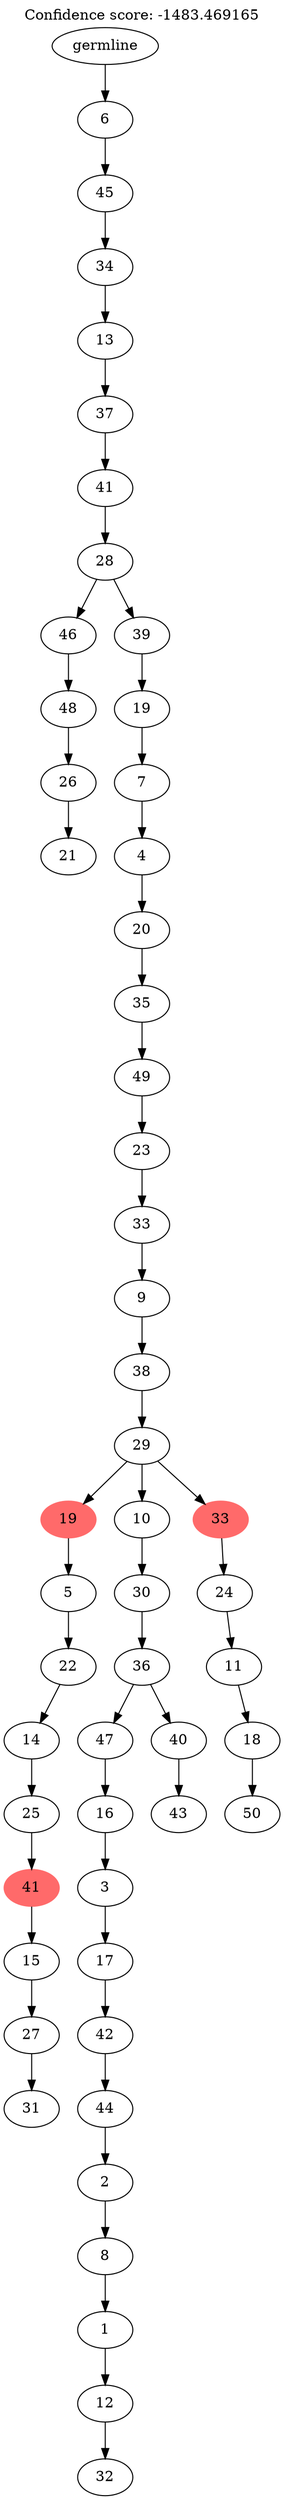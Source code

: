 digraph g {
	"52" -> "53";
	"53" [label="21"];
	"51" -> "52";
	"52" [label="26"];
	"50" -> "51";
	"51" [label="48"];
	"48" -> "49";
	"49" [label="31"];
	"47" -> "48";
	"48" [label="27"];
	"46" -> "47";
	"47" [label="15"];
	"45" -> "46";
	"46" [color=indianred1, style=filled, label="41"];
	"44" -> "45";
	"45" [label="25"];
	"43" -> "44";
	"44" [label="14"];
	"42" -> "43";
	"43" [label="22"];
	"41" -> "42";
	"42" [label="5"];
	"39" -> "40";
	"40" [label="32"];
	"38" -> "39";
	"39" [label="12"];
	"37" -> "38";
	"38" [label="1"];
	"36" -> "37";
	"37" [label="8"];
	"35" -> "36";
	"36" [label="2"];
	"34" -> "35";
	"35" [label="44"];
	"33" -> "34";
	"34" [label="42"];
	"32" -> "33";
	"33" [label="17"];
	"31" -> "32";
	"32" [label="3"];
	"30" -> "31";
	"31" [label="16"];
	"28" -> "29";
	"29" [label="43"];
	"27" -> "28";
	"28" [label="40"];
	"27" -> "30";
	"30" [label="47"];
	"26" -> "27";
	"27" [label="36"];
	"25" -> "26";
	"26" [label="30"];
	"23" -> "24";
	"24" [label="50"];
	"22" -> "23";
	"23" [label="18"];
	"21" -> "22";
	"22" [label="11"];
	"20" -> "21";
	"21" [label="24"];
	"19" -> "20";
	"20" [color=indianred1, style=filled, label="33"];
	"19" -> "25";
	"25" [label="10"];
	"19" -> "41";
	"41" [color=indianred1, style=filled, label="19"];
	"18" -> "19";
	"19" [label="29"];
	"17" -> "18";
	"18" [label="38"];
	"16" -> "17";
	"17" [label="9"];
	"15" -> "16";
	"16" [label="33"];
	"14" -> "15";
	"15" [label="23"];
	"13" -> "14";
	"14" [label="49"];
	"12" -> "13";
	"13" [label="35"];
	"11" -> "12";
	"12" [label="20"];
	"10" -> "11";
	"11" [label="4"];
	"9" -> "10";
	"10" [label="7"];
	"8" -> "9";
	"9" [label="19"];
	"7" -> "8";
	"8" [label="39"];
	"7" -> "50";
	"50" [label="46"];
	"6" -> "7";
	"7" [label="28"];
	"5" -> "6";
	"6" [label="41"];
	"4" -> "5";
	"5" [label="37"];
	"3" -> "4";
	"4" [label="13"];
	"2" -> "3";
	"3" [label="34"];
	"1" -> "2";
	"2" [label="45"];
	"0" -> "1";
	"1" [label="6"];
	"0" [label="germline"];
	labelloc="t";
	label="Confidence score: -1483.469165";
}
